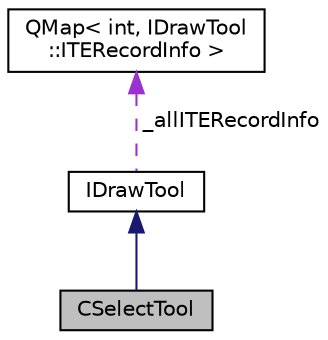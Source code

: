 digraph "CSelectTool"
{
  edge [fontname="Helvetica",fontsize="10",labelfontname="Helvetica",labelfontsize="10"];
  node [fontname="Helvetica",fontsize="10",shape=record];
  Node2 [label="CSelectTool",height=0.2,width=0.4,color="black", fillcolor="grey75", style="filled", fontcolor="black"];
  Node3 -> Node2 [dir="back",color="midnightblue",fontsize="10",style="solid",fontname="Helvetica"];
  Node3 [label="IDrawTool",height=0.2,width=0.4,color="black", fillcolor="white", style="filled",URL="$class_i_draw_tool.html"];
  Node4 -> Node3 [dir="back",color="darkorchid3",fontsize="10",style="dashed",label=" _allITERecordInfo" ,fontname="Helvetica"];
  Node4 [label="QMap\< int, IDrawTool\l::ITERecordInfo \>",height=0.2,width=0.4,color="black", fillcolor="white", style="filled",URL="$class_q_map.html"];
}

